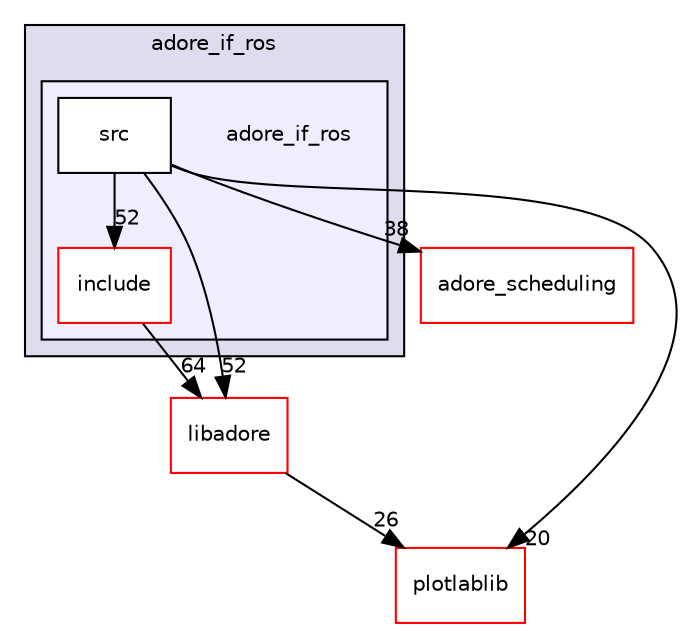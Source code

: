 digraph "/home/fascar/temp/adore/adore_if_ros/adore_if_ros" {
  compound=true
  node [ fontsize="10", fontname="Helvetica"];
  edge [ labelfontsize="10", labelfontname="Helvetica"];
  subgraph clusterdir_ea393da78a52787363d9c069b837d71c {
    graph [ bgcolor="#ddddee", pencolor="black", label="adore_if_ros" fontname="Helvetica", fontsize="10", URL="dir_ea393da78a52787363d9c069b837d71c.html"]
  subgraph clusterdir_7513d58817f953f5027249008b56698c {
    graph [ bgcolor="#eeeeff", pencolor="black", label="" URL="dir_7513d58817f953f5027249008b56698c.html"];
    dir_7513d58817f953f5027249008b56698c [shape=plaintext label="adore_if_ros"];
  dir_625ffa8329c404357c1c2868431d6db5 [shape=box label="include" fillcolor="white" style="filled" color="red" URL="dir_625ffa8329c404357c1c2868431d6db5.html"];
  dir_ab2ed3d4d06d9557892de80d4925aab4 [shape=box label="src" fillcolor="white" style="filled" URL="dir_ab2ed3d4d06d9557892de80d4925aab4.html"];
  }
  }
  dir_00929dca45ec76ed6859584482da2a34 [shape=box label="libadore" fillcolor="white" style="filled" color="red" URL="dir_00929dca45ec76ed6859584482da2a34.html"];
  dir_7138404cf228e46fcedf986e3a17d1a6 [shape=box label="adore_scheduling" fillcolor="white" style="filled" color="red" URL="dir_7138404cf228e46fcedf986e3a17d1a6.html"];
  dir_18b2dfb3931f9961b4b7423d99338341 [shape=box label="plotlablib" fillcolor="white" style="filled" color="red" URL="dir_18b2dfb3931f9961b4b7423d99338341.html"];
  dir_00929dca45ec76ed6859584482da2a34->dir_18b2dfb3931f9961b4b7423d99338341 [headlabel="26", labeldistance=1.5 headhref="dir_000036_000099.html"];
  dir_625ffa8329c404357c1c2868431d6db5->dir_00929dca45ec76ed6859584482da2a34 [headlabel="64", labeldistance=1.5 headhref="dir_000005_000036.html"];
  dir_ab2ed3d4d06d9557892de80d4925aab4->dir_00929dca45ec76ed6859584482da2a34 [headlabel="52", labeldistance=1.5 headhref="dir_000009_000036.html"];
  dir_ab2ed3d4d06d9557892de80d4925aab4->dir_18b2dfb3931f9961b4b7423d99338341 [headlabel="20", labeldistance=1.5 headhref="dir_000009_000099.html"];
  dir_ab2ed3d4d06d9557892de80d4925aab4->dir_625ffa8329c404357c1c2868431d6db5 [headlabel="52", labeldistance=1.5 headhref="dir_000009_000005.html"];
  dir_ab2ed3d4d06d9557892de80d4925aab4->dir_7138404cf228e46fcedf986e3a17d1a6 [headlabel="38", labeldistance=1.5 headhref="dir_000009_000013.html"];
}
